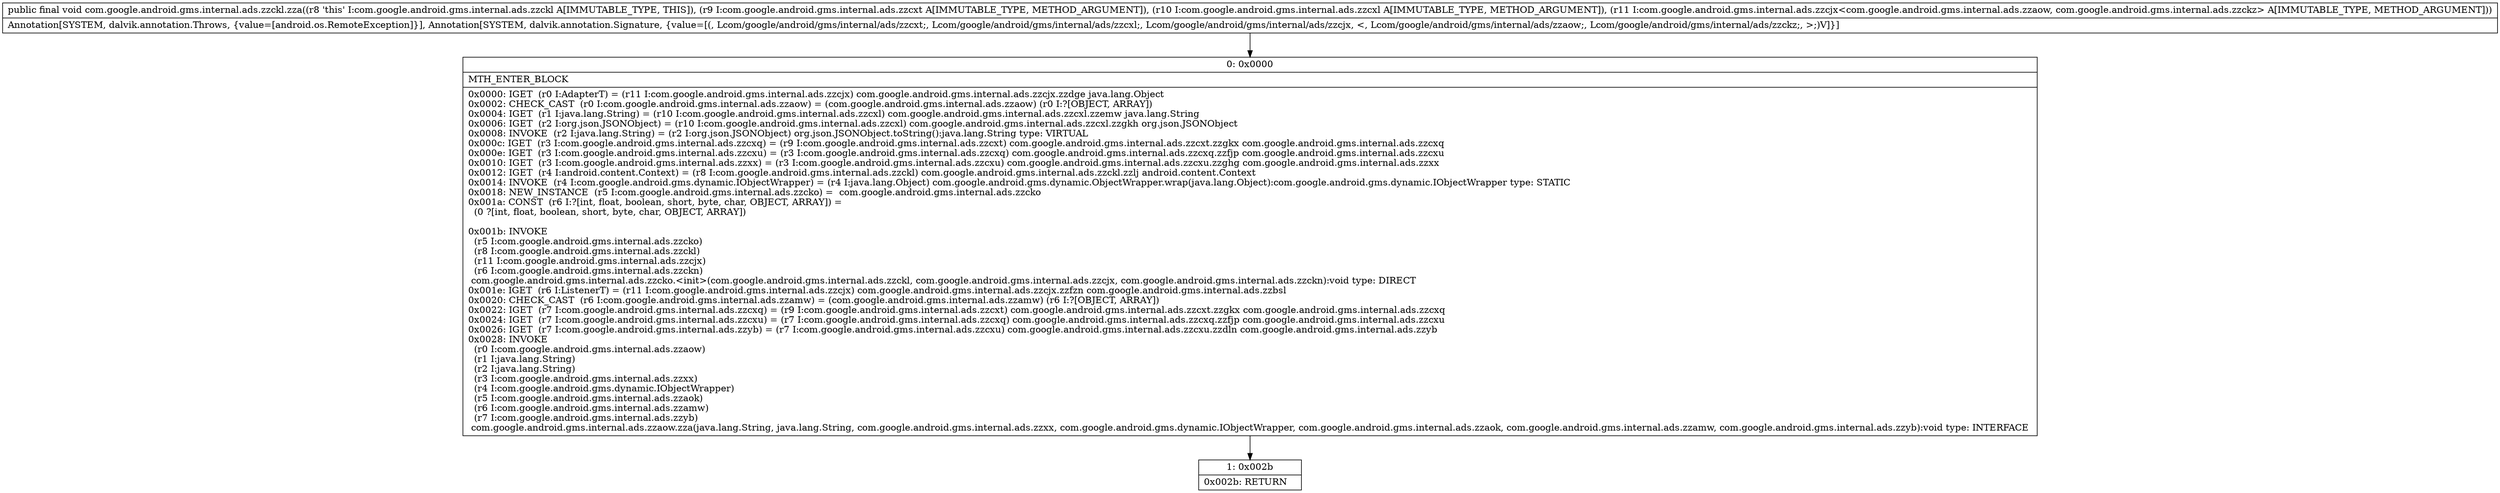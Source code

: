 digraph "CFG forcom.google.android.gms.internal.ads.zzckl.zza(Lcom\/google\/android\/gms\/internal\/ads\/zzcxt;Lcom\/google\/android\/gms\/internal\/ads\/zzcxl;Lcom\/google\/android\/gms\/internal\/ads\/zzcjx;)V" {
Node_0 [shape=record,label="{0\:\ 0x0000|MTH_ENTER_BLOCK\l|0x0000: IGET  (r0 I:AdapterT) = (r11 I:com.google.android.gms.internal.ads.zzcjx) com.google.android.gms.internal.ads.zzcjx.zzdge java.lang.Object \l0x0002: CHECK_CAST  (r0 I:com.google.android.gms.internal.ads.zzaow) = (com.google.android.gms.internal.ads.zzaow) (r0 I:?[OBJECT, ARRAY]) \l0x0004: IGET  (r1 I:java.lang.String) = (r10 I:com.google.android.gms.internal.ads.zzcxl) com.google.android.gms.internal.ads.zzcxl.zzemw java.lang.String \l0x0006: IGET  (r2 I:org.json.JSONObject) = (r10 I:com.google.android.gms.internal.ads.zzcxl) com.google.android.gms.internal.ads.zzcxl.zzgkh org.json.JSONObject \l0x0008: INVOKE  (r2 I:java.lang.String) = (r2 I:org.json.JSONObject) org.json.JSONObject.toString():java.lang.String type: VIRTUAL \l0x000c: IGET  (r3 I:com.google.android.gms.internal.ads.zzcxq) = (r9 I:com.google.android.gms.internal.ads.zzcxt) com.google.android.gms.internal.ads.zzcxt.zzgkx com.google.android.gms.internal.ads.zzcxq \l0x000e: IGET  (r3 I:com.google.android.gms.internal.ads.zzcxu) = (r3 I:com.google.android.gms.internal.ads.zzcxq) com.google.android.gms.internal.ads.zzcxq.zzfjp com.google.android.gms.internal.ads.zzcxu \l0x0010: IGET  (r3 I:com.google.android.gms.internal.ads.zzxx) = (r3 I:com.google.android.gms.internal.ads.zzcxu) com.google.android.gms.internal.ads.zzcxu.zzghg com.google.android.gms.internal.ads.zzxx \l0x0012: IGET  (r4 I:android.content.Context) = (r8 I:com.google.android.gms.internal.ads.zzckl) com.google.android.gms.internal.ads.zzckl.zzlj android.content.Context \l0x0014: INVOKE  (r4 I:com.google.android.gms.dynamic.IObjectWrapper) = (r4 I:java.lang.Object) com.google.android.gms.dynamic.ObjectWrapper.wrap(java.lang.Object):com.google.android.gms.dynamic.IObjectWrapper type: STATIC \l0x0018: NEW_INSTANCE  (r5 I:com.google.android.gms.internal.ads.zzcko) =  com.google.android.gms.internal.ads.zzcko \l0x001a: CONST  (r6 I:?[int, float, boolean, short, byte, char, OBJECT, ARRAY]) = \l  (0 ?[int, float, boolean, short, byte, char, OBJECT, ARRAY])\l \l0x001b: INVOKE  \l  (r5 I:com.google.android.gms.internal.ads.zzcko)\l  (r8 I:com.google.android.gms.internal.ads.zzckl)\l  (r11 I:com.google.android.gms.internal.ads.zzcjx)\l  (r6 I:com.google.android.gms.internal.ads.zzckn)\l com.google.android.gms.internal.ads.zzcko.\<init\>(com.google.android.gms.internal.ads.zzckl, com.google.android.gms.internal.ads.zzcjx, com.google.android.gms.internal.ads.zzckn):void type: DIRECT \l0x001e: IGET  (r6 I:ListenerT) = (r11 I:com.google.android.gms.internal.ads.zzcjx) com.google.android.gms.internal.ads.zzcjx.zzfzn com.google.android.gms.internal.ads.zzbsl \l0x0020: CHECK_CAST  (r6 I:com.google.android.gms.internal.ads.zzamw) = (com.google.android.gms.internal.ads.zzamw) (r6 I:?[OBJECT, ARRAY]) \l0x0022: IGET  (r7 I:com.google.android.gms.internal.ads.zzcxq) = (r9 I:com.google.android.gms.internal.ads.zzcxt) com.google.android.gms.internal.ads.zzcxt.zzgkx com.google.android.gms.internal.ads.zzcxq \l0x0024: IGET  (r7 I:com.google.android.gms.internal.ads.zzcxu) = (r7 I:com.google.android.gms.internal.ads.zzcxq) com.google.android.gms.internal.ads.zzcxq.zzfjp com.google.android.gms.internal.ads.zzcxu \l0x0026: IGET  (r7 I:com.google.android.gms.internal.ads.zzyb) = (r7 I:com.google.android.gms.internal.ads.zzcxu) com.google.android.gms.internal.ads.zzcxu.zzdln com.google.android.gms.internal.ads.zzyb \l0x0028: INVOKE  \l  (r0 I:com.google.android.gms.internal.ads.zzaow)\l  (r1 I:java.lang.String)\l  (r2 I:java.lang.String)\l  (r3 I:com.google.android.gms.internal.ads.zzxx)\l  (r4 I:com.google.android.gms.dynamic.IObjectWrapper)\l  (r5 I:com.google.android.gms.internal.ads.zzaok)\l  (r6 I:com.google.android.gms.internal.ads.zzamw)\l  (r7 I:com.google.android.gms.internal.ads.zzyb)\l com.google.android.gms.internal.ads.zzaow.zza(java.lang.String, java.lang.String, com.google.android.gms.internal.ads.zzxx, com.google.android.gms.dynamic.IObjectWrapper, com.google.android.gms.internal.ads.zzaok, com.google.android.gms.internal.ads.zzamw, com.google.android.gms.internal.ads.zzyb):void type: INTERFACE \l}"];
Node_1 [shape=record,label="{1\:\ 0x002b|0x002b: RETURN   \l}"];
MethodNode[shape=record,label="{public final void com.google.android.gms.internal.ads.zzckl.zza((r8 'this' I:com.google.android.gms.internal.ads.zzckl A[IMMUTABLE_TYPE, THIS]), (r9 I:com.google.android.gms.internal.ads.zzcxt A[IMMUTABLE_TYPE, METHOD_ARGUMENT]), (r10 I:com.google.android.gms.internal.ads.zzcxl A[IMMUTABLE_TYPE, METHOD_ARGUMENT]), (r11 I:com.google.android.gms.internal.ads.zzcjx\<com.google.android.gms.internal.ads.zzaow, com.google.android.gms.internal.ads.zzckz\> A[IMMUTABLE_TYPE, METHOD_ARGUMENT]))  | Annotation[SYSTEM, dalvik.annotation.Throws, \{value=[android.os.RemoteException]\}], Annotation[SYSTEM, dalvik.annotation.Signature, \{value=[(, Lcom\/google\/android\/gms\/internal\/ads\/zzcxt;, Lcom\/google\/android\/gms\/internal\/ads\/zzcxl;, Lcom\/google\/android\/gms\/internal\/ads\/zzcjx, \<, Lcom\/google\/android\/gms\/internal\/ads\/zzaow;, Lcom\/google\/android\/gms\/internal\/ads\/zzckz;, \>;)V]\}]\l}"];
MethodNode -> Node_0;
Node_0 -> Node_1;
}

